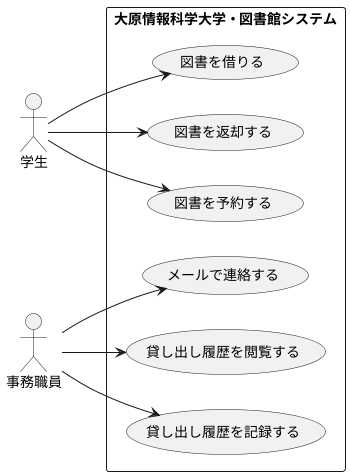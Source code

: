 @startuml web訪問者システムユースケース図
left to right direction
actor 学生 as U
actor 事務職員 as J

rectangle 大原情報科学大学・図書館システム {
  usecase "図書を借りる" as UC1
  usecase "図書を返却する" as UC2
  usecase "図書を予約する" as UC3
  usecase "メールで連絡する" as UC4
  usecase "貸し出し履歴を閲覧する" as UC5
  usecase "貸し出し履歴を記録する" as UC6
}
U --> UC1
U --> UC2
U --> UC3
J --> UC4
J --> UC5
J --> UC6
@enduml
